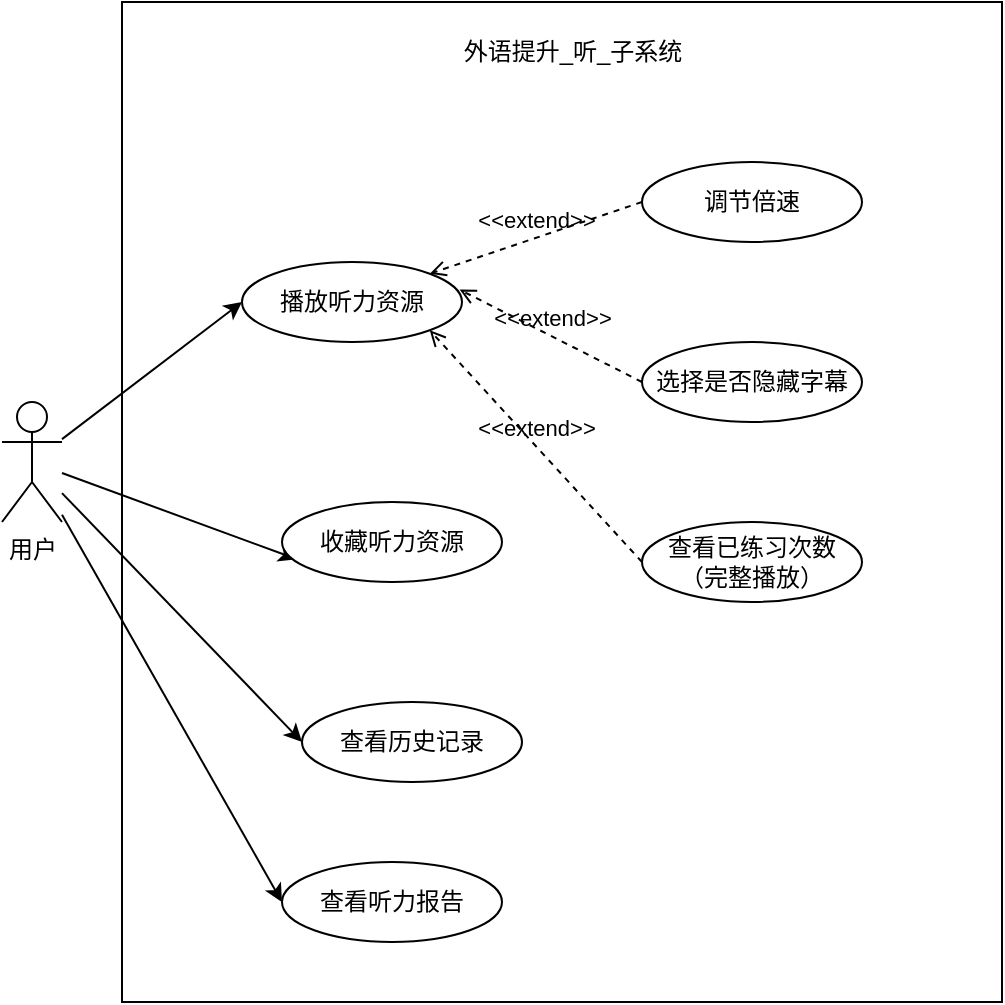 <mxfile>
    <diagram id="1jG9nPc19898Zcx2s5tf" name="第 1 页">
        <mxGraphModel dx="699" dy="908" grid="1" gridSize="10" guides="1" tooltips="1" connect="1" arrows="1" fold="1" page="1" pageScale="1" pageWidth="4681" pageHeight="3300" math="0" shadow="0">
            <root>
                <mxCell id="0"/>
                <mxCell id="1" parent="0"/>
                <mxCell id="6" value="" style="rounded=0;whiteSpace=wrap;html=1;" vertex="1" parent="1">
                    <mxGeometry x="200" y="100" width="440" height="500" as="geometry"/>
                </mxCell>
                <mxCell id="15" style="edgeStyle=none;html=1;entryX=0;entryY=0.5;entryDx=0;entryDy=0;" edge="1" parent="1" source="2" target="7">
                    <mxGeometry relative="1" as="geometry">
                        <Array as="points">
                            <mxPoint x="260" y="250"/>
                        </Array>
                    </mxGeometry>
                </mxCell>
                <mxCell id="16" style="edgeStyle=none;html=1;entryX=0.067;entryY=0.715;entryDx=0;entryDy=0;entryPerimeter=0;" edge="1" parent="1" source="2" target="12">
                    <mxGeometry relative="1" as="geometry"/>
                </mxCell>
                <mxCell id="17" style="edgeStyle=none;html=1;entryX=0;entryY=0.5;entryDx=0;entryDy=0;" edge="1" parent="1" source="2" target="11">
                    <mxGeometry relative="1" as="geometry"/>
                </mxCell>
                <mxCell id="27" style="edgeStyle=none;html=1;entryX=0;entryY=0.5;entryDx=0;entryDy=0;" edge="1" parent="1" source="2" target="24">
                    <mxGeometry relative="1" as="geometry"/>
                </mxCell>
                <mxCell id="2" value="用户" style="shape=umlActor;verticalLabelPosition=bottom;verticalAlign=top;html=1;outlineConnect=0;" vertex="1" parent="1">
                    <mxGeometry x="140" y="300" width="30" height="60" as="geometry"/>
                </mxCell>
                <mxCell id="7" value="播放听力资源" style="ellipse;whiteSpace=wrap;html=1;" vertex="1" parent="1">
                    <mxGeometry x="260" y="230" width="110" height="40" as="geometry"/>
                </mxCell>
                <mxCell id="9" value="调节倍速" style="ellipse;whiteSpace=wrap;html=1;" vertex="1" parent="1">
                    <mxGeometry x="460" y="180" width="110" height="40" as="geometry"/>
                </mxCell>
                <mxCell id="10" value="选择是否隐藏字幕" style="ellipse;whiteSpace=wrap;html=1;" vertex="1" parent="1">
                    <mxGeometry x="460" y="270" width="110" height="40" as="geometry"/>
                </mxCell>
                <mxCell id="11" value="查看历史记录" style="ellipse;whiteSpace=wrap;html=1;" vertex="1" parent="1">
                    <mxGeometry x="290" y="450" width="110" height="40" as="geometry"/>
                </mxCell>
                <mxCell id="12" value="收藏听力资源" style="ellipse;whiteSpace=wrap;html=1;" vertex="1" parent="1">
                    <mxGeometry x="280" y="350" width="110" height="40" as="geometry"/>
                </mxCell>
                <mxCell id="13" value="查看已练习次数&lt;br&gt;（完整播放）" style="ellipse;whiteSpace=wrap;html=1;" vertex="1" parent="1">
                    <mxGeometry x="460" y="360" width="110" height="40" as="geometry"/>
                </mxCell>
                <mxCell id="19" value="&amp;lt;&amp;lt;extend&amp;gt;&amp;gt;" style="endArrow=open;html=1;rounded=0;align=center;verticalAlign=bottom;dashed=1;endFill=0;labelBackgroundColor=none;entryX=1;entryY=1;entryDx=0;entryDy=0;exitX=0;exitY=0.5;exitDx=0;exitDy=0;" edge="1" parent="1" source="13" target="7">
                    <mxGeometry relative="1" as="geometry">
                        <mxPoint x="380" y="350" as="sourcePoint"/>
                        <mxPoint x="540" y="350" as="targetPoint"/>
                        <Array as="points"/>
                    </mxGeometry>
                </mxCell>
                <mxCell id="21" value="&amp;lt;&amp;lt;extend&amp;gt;&amp;gt;" style="endArrow=open;html=1;rounded=0;align=center;verticalAlign=bottom;dashed=1;endFill=0;labelBackgroundColor=none;entryX=0.989;entryY=0.345;entryDx=0;entryDy=0;exitX=0;exitY=0.5;exitDx=0;exitDy=0;entryPerimeter=0;" edge="1" parent="1" source="10" target="7">
                    <mxGeometry relative="1" as="geometry">
                        <mxPoint x="470" y="390" as="sourcePoint"/>
                        <mxPoint x="380" y="260" as="targetPoint"/>
                        <Array as="points"/>
                    </mxGeometry>
                </mxCell>
                <mxCell id="22" value="&amp;lt;&amp;lt;extend&amp;gt;&amp;gt;" style="endArrow=open;html=1;rounded=0;align=center;verticalAlign=bottom;dashed=1;endFill=0;labelBackgroundColor=none;exitX=0;exitY=0.5;exitDx=0;exitDy=0;entryX=1;entryY=0;entryDx=0;entryDy=0;" edge="1" parent="1" source="9" target="7">
                    <mxGeometry relative="1" as="geometry">
                        <mxPoint x="470" y="300" as="sourcePoint"/>
                        <mxPoint x="370" y="250" as="targetPoint"/>
                        <Array as="points"/>
                    </mxGeometry>
                </mxCell>
                <mxCell id="23" value="外语提升_听_子系统" style="text;html=1;strokeColor=none;fillColor=none;align=center;verticalAlign=middle;whiteSpace=wrap;rounded=0;" vertex="1" parent="1">
                    <mxGeometry x="357.5" y="110" width="135" height="30" as="geometry"/>
                </mxCell>
                <mxCell id="24" value="查看听力报告" style="ellipse;whiteSpace=wrap;html=1;" vertex="1" parent="1">
                    <mxGeometry x="280" y="530" width="110" height="40" as="geometry"/>
                </mxCell>
            </root>
        </mxGraphModel>
    </diagram>
</mxfile>